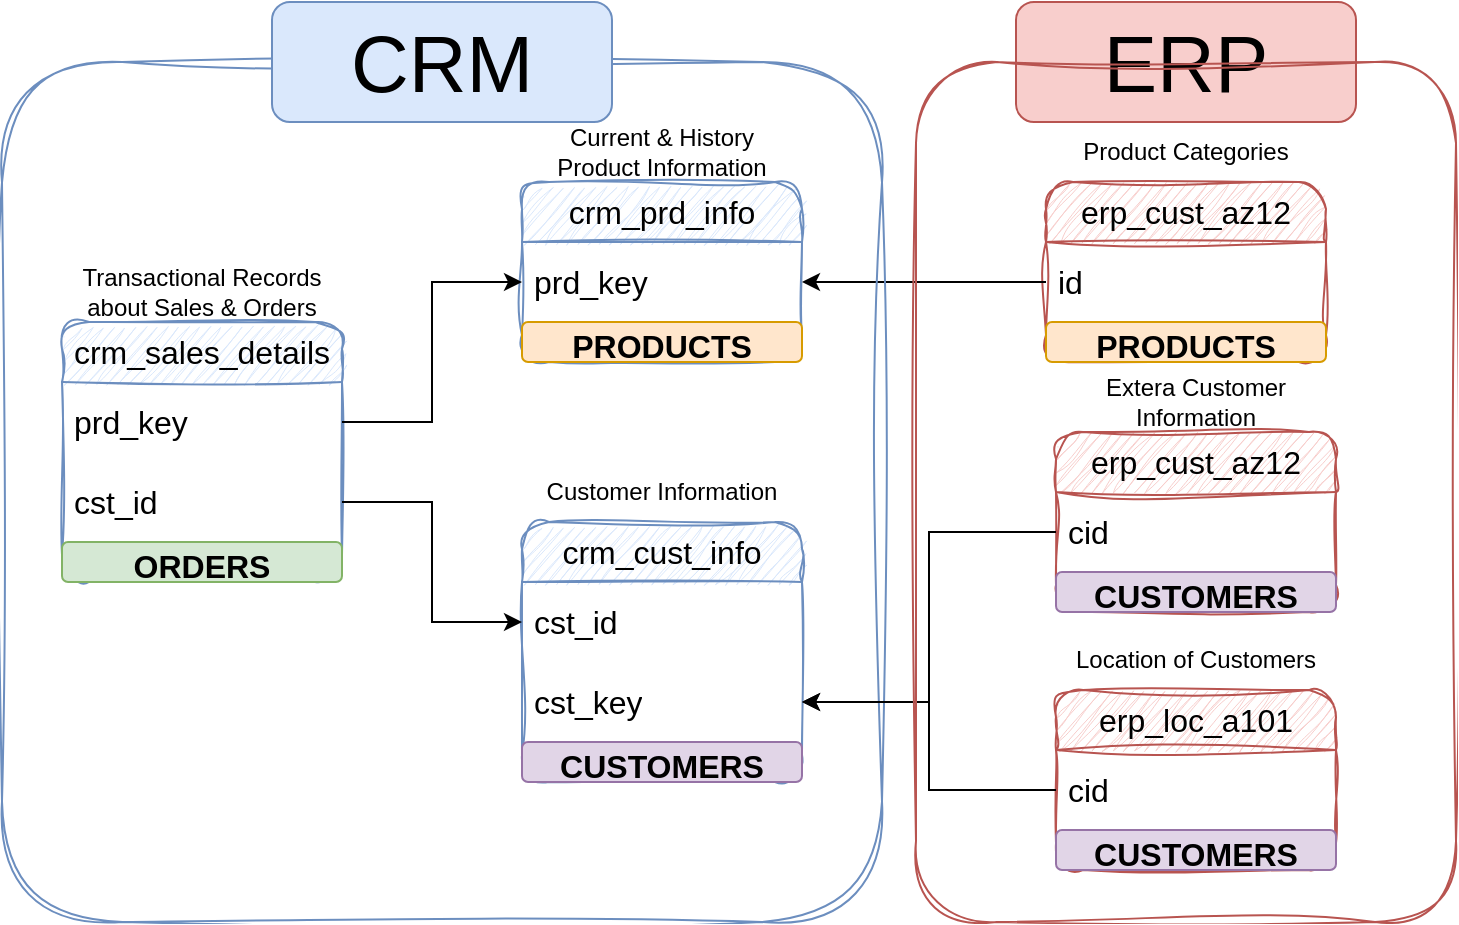 <mxfile version="28.0.6">
  <diagram name="Page-1" id="gPYKj03RLiuB2W--48Bb">
    <mxGraphModel dx="1426" dy="889" grid="1" gridSize="10" guides="1" tooltips="1" connect="1" arrows="1" fold="1" page="1" pageScale="1" pageWidth="850" pageHeight="1100" math="0" shadow="0">
      <root>
        <mxCell id="0" />
        <mxCell id="1" parent="0" />
        <mxCell id="bQFSeBsrc6l7AtvxawN6-1" value="crm_cust_info" style="swimlane;fontStyle=0;childLayout=stackLayout;horizontal=1;startSize=30;horizontalStack=0;resizeParent=1;resizeParentMax=0;resizeLast=0;collapsible=1;marginBottom=0;whiteSpace=wrap;html=1;rounded=1;fontSize=16;shadow=0;glass=0;sketch=1;curveFitting=1;jiggle=2;fillColor=#dae8fc;strokeColor=#6c8ebf;" parent="1" vertex="1">
          <mxGeometry x="328" y="690" width="140" height="130" as="geometry" />
        </mxCell>
        <mxCell id="bQFSeBsrc6l7AtvxawN6-2" value="cst_id" style="text;strokeColor=none;fillColor=none;align=left;verticalAlign=middle;spacingLeft=4;spacingRight=4;overflow=hidden;points=[[0,0.5],[1,0.5]];portConstraint=eastwest;rotatable=0;whiteSpace=wrap;html=1;fontSize=16;glass=0;" parent="bQFSeBsrc6l7AtvxawN6-1" vertex="1">
          <mxGeometry y="30" width="140" height="40" as="geometry" />
        </mxCell>
        <mxCell id="bQFSeBsrc6l7AtvxawN6-18" value="cst_key" style="text;strokeColor=none;fillColor=none;align=left;verticalAlign=middle;spacingLeft=4;spacingRight=4;overflow=hidden;points=[[0,0.5],[1,0.5]];portConstraint=eastwest;rotatable=0;whiteSpace=wrap;html=1;fontSize=16;glass=0;" parent="bQFSeBsrc6l7AtvxawN6-1" vertex="1">
          <mxGeometry y="70" width="140" height="40" as="geometry" />
        </mxCell>
        <mxCell id="J9wzSiuZx6zmxvF8RO1g-10" value="CUSTOMERS" style="text;html=1;strokeColor=#9673a6;fillColor=#e1d5e7;align=center;verticalAlign=middle;whiteSpace=wrap;overflow=hidden;rounded=1;fontSize=16;fontStyle=1" vertex="1" parent="bQFSeBsrc6l7AtvxawN6-1">
          <mxGeometry y="110" width="140" height="20" as="geometry" />
        </mxCell>
        <mxCell id="bQFSeBsrc6l7AtvxawN6-5" value="Customer Information" style="text;html=1;align=center;verticalAlign=middle;whiteSpace=wrap;rounded=0;" parent="1" vertex="1">
          <mxGeometry x="333" y="660" width="130" height="30" as="geometry" />
        </mxCell>
        <mxCell id="bQFSeBsrc6l7AtvxawN6-6" value="crm_prd_info" style="swimlane;fontStyle=0;childLayout=stackLayout;horizontal=1;startSize=30;horizontalStack=0;resizeParent=1;resizeParentMax=0;resizeLast=0;collapsible=1;marginBottom=0;whiteSpace=wrap;html=1;rounded=1;fontSize=16;shadow=0;glass=0;sketch=1;curveFitting=1;jiggle=2;fillColor=#dae8fc;strokeColor=#6c8ebf;" parent="1" vertex="1">
          <mxGeometry x="328" y="520" width="140" height="90" as="geometry" />
        </mxCell>
        <mxCell id="bQFSeBsrc6l7AtvxawN6-7" value="prd_key" style="text;strokeColor=none;fillColor=none;align=left;verticalAlign=middle;spacingLeft=4;spacingRight=4;overflow=hidden;points=[[0,0.5],[1,0.5]];portConstraint=eastwest;rotatable=0;whiteSpace=wrap;html=1;fontSize=16;glass=0;" parent="bQFSeBsrc6l7AtvxawN6-6" vertex="1">
          <mxGeometry y="30" width="140" height="40" as="geometry" />
        </mxCell>
        <mxCell id="J9wzSiuZx6zmxvF8RO1g-7" value="PRODUCTS" style="text;html=1;strokeColor=#d79b00;fillColor=#ffe6cc;align=center;verticalAlign=middle;whiteSpace=wrap;overflow=hidden;rounded=1;fontSize=16;fontStyle=1" vertex="1" parent="bQFSeBsrc6l7AtvxawN6-6">
          <mxGeometry y="70" width="140" height="20" as="geometry" />
        </mxCell>
        <mxCell id="bQFSeBsrc6l7AtvxawN6-8" value="Current &amp;amp; History Product Information" style="text;html=1;align=center;verticalAlign=middle;whiteSpace=wrap;rounded=0;" parent="1" vertex="1">
          <mxGeometry x="333" y="490" width="130" height="30" as="geometry" />
        </mxCell>
        <mxCell id="bQFSeBsrc6l7AtvxawN6-9" value="crm_sales_details" style="swimlane;fontStyle=0;childLayout=stackLayout;horizontal=1;startSize=30;horizontalStack=0;resizeParent=1;resizeParentMax=0;resizeLast=0;collapsible=1;marginBottom=0;whiteSpace=wrap;html=1;rounded=1;fontSize=16;shadow=0;glass=0;sketch=1;curveFitting=1;jiggle=2;fillColor=#dae8fc;strokeColor=#6c8ebf;" parent="1" vertex="1">
          <mxGeometry x="98" y="590" width="140" height="130" as="geometry" />
        </mxCell>
        <mxCell id="bQFSeBsrc6l7AtvxawN6-10" value="prd_key" style="text;strokeColor=none;fillColor=none;align=left;verticalAlign=middle;spacingLeft=4;spacingRight=4;overflow=hidden;points=[[0,0.5],[1,0.5]];portConstraint=eastwest;rotatable=0;whiteSpace=wrap;html=1;fontSize=16;glass=0;" parent="bQFSeBsrc6l7AtvxawN6-9" vertex="1">
          <mxGeometry y="30" width="140" height="40" as="geometry" />
        </mxCell>
        <mxCell id="bQFSeBsrc6l7AtvxawN6-12" value="cst_id" style="text;strokeColor=none;fillColor=none;align=left;verticalAlign=middle;spacingLeft=4;spacingRight=4;overflow=hidden;points=[[0,0.5],[1,0.5]];portConstraint=eastwest;rotatable=0;whiteSpace=wrap;html=1;fontSize=16;glass=0;" parent="bQFSeBsrc6l7AtvxawN6-9" vertex="1">
          <mxGeometry y="70" width="140" height="40" as="geometry" />
        </mxCell>
        <mxCell id="J9wzSiuZx6zmxvF8RO1g-11" value="ORDERS" style="text;html=1;strokeColor=#82b366;fillColor=#d5e8d4;align=center;verticalAlign=middle;whiteSpace=wrap;overflow=hidden;rounded=1;fontSize=16;fontStyle=1" vertex="1" parent="bQFSeBsrc6l7AtvxawN6-9">
          <mxGeometry y="110" width="140" height="20" as="geometry" />
        </mxCell>
        <mxCell id="bQFSeBsrc6l7AtvxawN6-11" value="Transactional Records about Sales &amp;amp; Orders" style="text;html=1;align=center;verticalAlign=middle;whiteSpace=wrap;rounded=0;" parent="1" vertex="1">
          <mxGeometry x="103" y="560" width="130" height="30" as="geometry" />
        </mxCell>
        <mxCell id="bQFSeBsrc6l7AtvxawN6-13" style="edgeStyle=orthogonalEdgeStyle;rounded=0;orthogonalLoop=1;jettySize=auto;html=1;entryX=0;entryY=0.5;entryDx=0;entryDy=0;" parent="1" source="bQFSeBsrc6l7AtvxawN6-12" target="bQFSeBsrc6l7AtvxawN6-2" edge="1">
          <mxGeometry relative="1" as="geometry" />
        </mxCell>
        <mxCell id="bQFSeBsrc6l7AtvxawN6-14" style="edgeStyle=orthogonalEdgeStyle;rounded=0;orthogonalLoop=1;jettySize=auto;html=1;entryX=0;entryY=0.5;entryDx=0;entryDy=0;" parent="1" source="bQFSeBsrc6l7AtvxawN6-10" target="bQFSeBsrc6l7AtvxawN6-7" edge="1">
          <mxGeometry relative="1" as="geometry" />
        </mxCell>
        <mxCell id="bQFSeBsrc6l7AtvxawN6-15" value="erp_cust_az12" style="swimlane;fontStyle=0;childLayout=stackLayout;horizontal=1;startSize=30;horizontalStack=0;resizeParent=1;resizeParentMax=0;resizeLast=0;collapsible=1;marginBottom=0;whiteSpace=wrap;html=1;rounded=1;fontSize=16;shadow=0;glass=0;sketch=1;curveFitting=1;jiggle=2;fillColor=#f8cecc;strokeColor=#b85450;" parent="1" vertex="1">
          <mxGeometry x="595" y="645" width="140" height="90" as="geometry" />
        </mxCell>
        <mxCell id="bQFSeBsrc6l7AtvxawN6-16" value="cid" style="text;strokeColor=none;fillColor=none;align=left;verticalAlign=middle;spacingLeft=4;spacingRight=4;overflow=hidden;points=[[0,0.5],[1,0.5]];portConstraint=eastwest;rotatable=0;whiteSpace=wrap;html=1;fontSize=16;glass=0;" parent="bQFSeBsrc6l7AtvxawN6-15" vertex="1">
          <mxGeometry y="30" width="140" height="40" as="geometry" />
        </mxCell>
        <mxCell id="J9wzSiuZx6zmxvF8RO1g-8" value="CUSTOMERS" style="text;html=1;strokeColor=#9673a6;fillColor=#e1d5e7;align=center;verticalAlign=middle;whiteSpace=wrap;overflow=hidden;rounded=1;fontSize=16;fontStyle=1" vertex="1" parent="bQFSeBsrc6l7AtvxawN6-15">
          <mxGeometry y="70" width="140" height="20" as="geometry" />
        </mxCell>
        <mxCell id="bQFSeBsrc6l7AtvxawN6-17" value="Extera Customer Information" style="text;html=1;align=center;verticalAlign=middle;whiteSpace=wrap;rounded=0;" parent="1" vertex="1">
          <mxGeometry x="600" y="615" width="130" height="30" as="geometry" />
        </mxCell>
        <mxCell id="bQFSeBsrc6l7AtvxawN6-20" value="erp_loc_a101" style="swimlane;fontStyle=0;childLayout=stackLayout;horizontal=1;startSize=30;horizontalStack=0;resizeParent=1;resizeParentMax=0;resizeLast=0;collapsible=1;marginBottom=0;whiteSpace=wrap;html=1;rounded=1;fontSize=16;shadow=0;glass=0;sketch=1;curveFitting=1;jiggle=2;fillColor=#f8cecc;strokeColor=#b85450;" parent="1" vertex="1">
          <mxGeometry x="595" y="774" width="140" height="90" as="geometry" />
        </mxCell>
        <mxCell id="bQFSeBsrc6l7AtvxawN6-21" value="cid" style="text;strokeColor=none;fillColor=none;align=left;verticalAlign=middle;spacingLeft=4;spacingRight=4;overflow=hidden;points=[[0,0.5],[1,0.5]];portConstraint=eastwest;rotatable=0;whiteSpace=wrap;html=1;fontSize=16;glass=0;" parent="bQFSeBsrc6l7AtvxawN6-20" vertex="1">
          <mxGeometry y="30" width="140" height="40" as="geometry" />
        </mxCell>
        <mxCell id="J9wzSiuZx6zmxvF8RO1g-9" value="CUSTOMERS" style="text;html=1;strokeColor=#9673a6;fillColor=#e1d5e7;align=center;verticalAlign=middle;whiteSpace=wrap;overflow=hidden;rounded=1;fontSize=16;fontStyle=1" vertex="1" parent="bQFSeBsrc6l7AtvxawN6-20">
          <mxGeometry y="70" width="140" height="20" as="geometry" />
        </mxCell>
        <mxCell id="bQFSeBsrc6l7AtvxawN6-22" value="Location of Customers" style="text;html=1;align=center;verticalAlign=middle;whiteSpace=wrap;rounded=0;" parent="1" vertex="1">
          <mxGeometry x="600" y="744" width="130" height="30" as="geometry" />
        </mxCell>
        <mxCell id="bQFSeBsrc6l7AtvxawN6-25" value="erp_cust_az12" style="swimlane;fontStyle=0;childLayout=stackLayout;horizontal=1;startSize=30;horizontalStack=0;resizeParent=1;resizeParentMax=0;resizeLast=0;collapsible=1;marginBottom=0;whiteSpace=wrap;html=1;rounded=1;fontSize=16;shadow=0;glass=0;sketch=1;curveFitting=1;jiggle=2;fillColor=#f8cecc;strokeColor=#b85450;" parent="1" vertex="1">
          <mxGeometry x="590" y="520" width="140" height="90" as="geometry" />
        </mxCell>
        <mxCell id="bQFSeBsrc6l7AtvxawN6-26" value="id" style="text;strokeColor=none;fillColor=none;align=left;verticalAlign=middle;spacingLeft=4;spacingRight=4;overflow=hidden;points=[[0,0.5],[1,0.5]];portConstraint=eastwest;rotatable=0;whiteSpace=wrap;html=1;fontSize=16;glass=0;" parent="bQFSeBsrc6l7AtvxawN6-25" vertex="1">
          <mxGeometry y="30" width="140" height="40" as="geometry" />
        </mxCell>
        <mxCell id="J9wzSiuZx6zmxvF8RO1g-6" value="PRODUCTS" style="text;html=1;strokeColor=#d79b00;fillColor=#ffe6cc;align=center;verticalAlign=middle;whiteSpace=wrap;overflow=hidden;rounded=1;fontSize=16;fontStyle=1" vertex="1" parent="bQFSeBsrc6l7AtvxawN6-25">
          <mxGeometry y="70" width="140" height="20" as="geometry" />
        </mxCell>
        <mxCell id="bQFSeBsrc6l7AtvxawN6-27" value="Product Categories" style="text;html=1;align=center;verticalAlign=middle;whiteSpace=wrap;rounded=0;" parent="1" vertex="1">
          <mxGeometry x="595" y="490" width="130" height="30" as="geometry" />
        </mxCell>
        <mxCell id="bQFSeBsrc6l7AtvxawN6-28" style="edgeStyle=orthogonalEdgeStyle;rounded=0;orthogonalLoop=1;jettySize=auto;html=1;entryX=1;entryY=0.5;entryDx=0;entryDy=0;" parent="1" source="bQFSeBsrc6l7AtvxawN6-26" target="bQFSeBsrc6l7AtvxawN6-7" edge="1">
          <mxGeometry relative="1" as="geometry" />
        </mxCell>
        <mxCell id="bQFSeBsrc6l7AtvxawN6-29" value="" style="rounded=1;whiteSpace=wrap;html=1;fillColor=none;sketch=1;curveFitting=1;jiggle=2;strokeColor=#6c8ebf;arcSize=14;movable=1;resizable=1;rotatable=1;deletable=1;editable=1;locked=0;connectable=1;convertToSvg=1;" parent="1" vertex="1">
          <mxGeometry x="68" y="460" width="440" height="430" as="geometry" />
        </mxCell>
        <mxCell id="bQFSeBsrc6l7AtvxawN6-33" value="CRM" style="rounded=1;whiteSpace=wrap;html=1;fontSize=40;fillColor=#dae8fc;strokeColor=#6c8ebf;" parent="1" vertex="1">
          <mxGeometry x="203" y="430" width="170" height="60" as="geometry" />
        </mxCell>
        <mxCell id="bQFSeBsrc6l7AtvxawN6-34" value="ERP" style="rounded=1;whiteSpace=wrap;html=1;fontSize=40;fillColor=#f8cecc;strokeColor=#b85450;" parent="1" vertex="1">
          <mxGeometry x="575" y="430" width="170" height="60" as="geometry" />
        </mxCell>
        <mxCell id="J9wzSiuZx6zmxvF8RO1g-4" style="edgeStyle=orthogonalEdgeStyle;rounded=0;orthogonalLoop=1;jettySize=auto;html=1;entryX=1;entryY=0.5;entryDx=0;entryDy=0;" edge="1" parent="1" source="bQFSeBsrc6l7AtvxawN6-21" target="bQFSeBsrc6l7AtvxawN6-18">
          <mxGeometry relative="1" as="geometry" />
        </mxCell>
        <mxCell id="J9wzSiuZx6zmxvF8RO1g-3" style="edgeStyle=orthogonalEdgeStyle;rounded=0;orthogonalLoop=1;jettySize=auto;html=1;entryX=1;entryY=0.5;entryDx=0;entryDy=0;" edge="1" parent="1" source="bQFSeBsrc6l7AtvxawN6-16" target="bQFSeBsrc6l7AtvxawN6-18">
          <mxGeometry relative="1" as="geometry">
            <mxPoint x="560" y="760" as="targetPoint" />
          </mxGeometry>
        </mxCell>
        <mxCell id="J9wzSiuZx6zmxvF8RO1g-5" value="" style="rounded=1;whiteSpace=wrap;html=1;fillColor=none;sketch=1;curveFitting=1;jiggle=2;strokeColor=#b85450;" vertex="1" parent="1">
          <mxGeometry x="525" y="460" width="270" height="430" as="geometry" />
        </mxCell>
      </root>
    </mxGraphModel>
  </diagram>
</mxfile>
